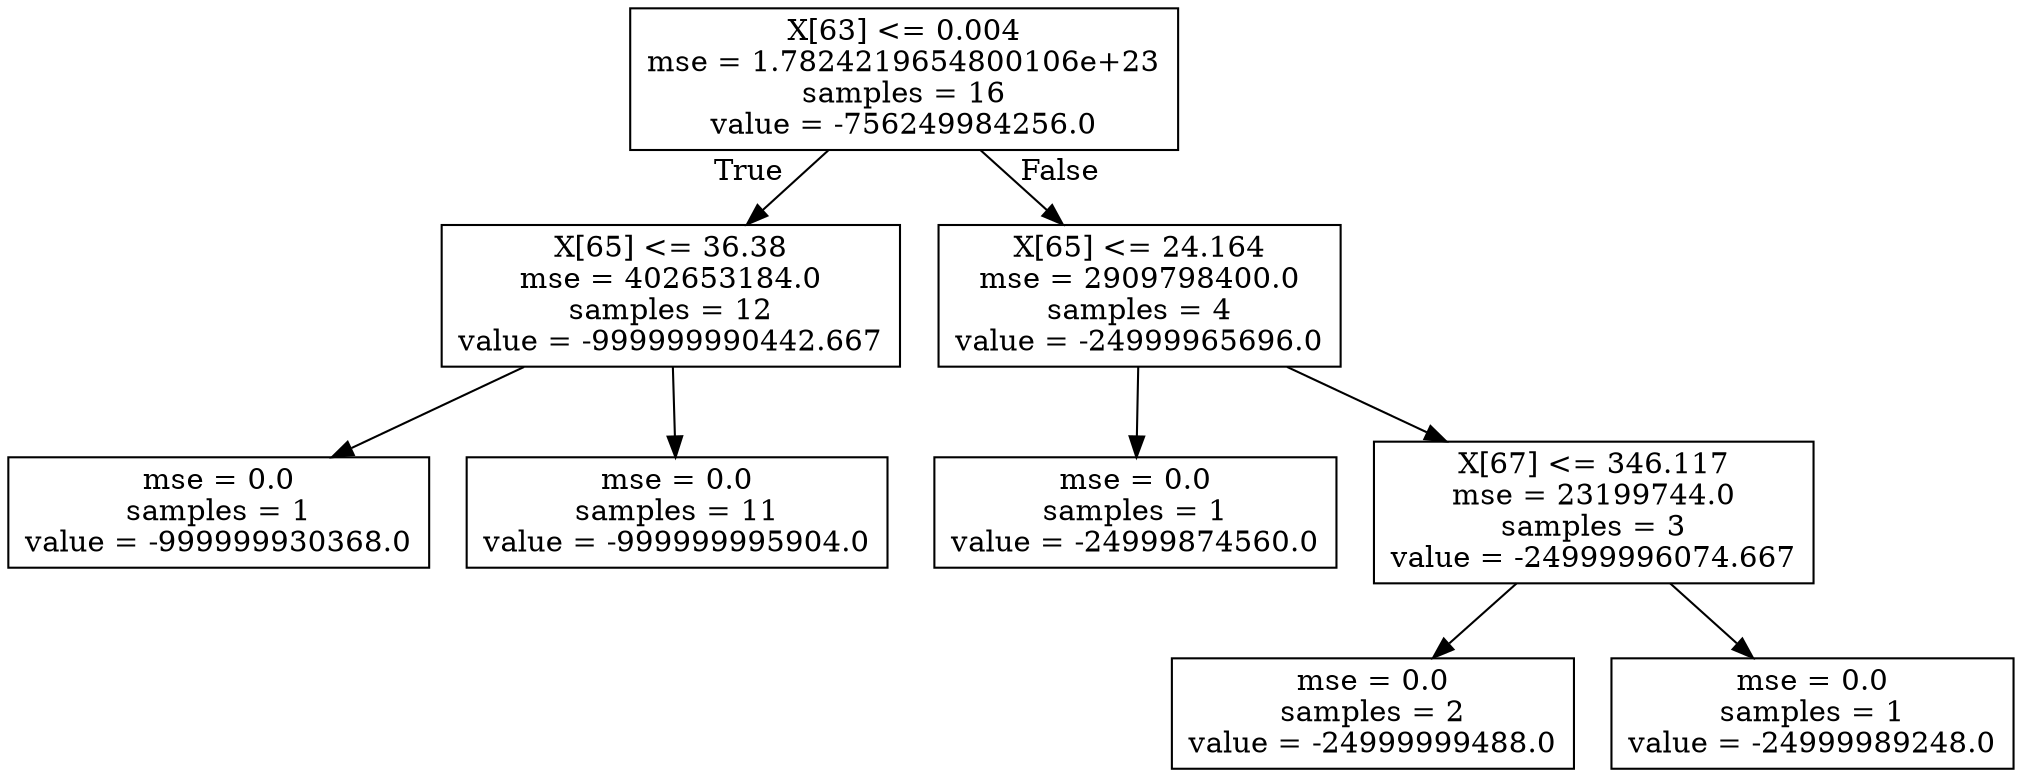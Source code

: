 digraph Tree {
node [shape=box] ;
0 [label="X[63] <= 0.004\nmse = 1.7824219654800106e+23\nsamples = 16\nvalue = -756249984256.0"] ;
1 [label="X[65] <= 36.38\nmse = 402653184.0\nsamples = 12\nvalue = -999999990442.667"] ;
0 -> 1 [labeldistance=2.5, labelangle=45, headlabel="True"] ;
2 [label="mse = 0.0\nsamples = 1\nvalue = -999999930368.0"] ;
1 -> 2 ;
3 [label="mse = 0.0\nsamples = 11\nvalue = -999999995904.0"] ;
1 -> 3 ;
4 [label="X[65] <= 24.164\nmse = 2909798400.0\nsamples = 4\nvalue = -24999965696.0"] ;
0 -> 4 [labeldistance=2.5, labelangle=-45, headlabel="False"] ;
5 [label="mse = 0.0\nsamples = 1\nvalue = -24999874560.0"] ;
4 -> 5 ;
6 [label="X[67] <= 346.117\nmse = 23199744.0\nsamples = 3\nvalue = -24999996074.667"] ;
4 -> 6 ;
7 [label="mse = 0.0\nsamples = 2\nvalue = -24999999488.0"] ;
6 -> 7 ;
8 [label="mse = 0.0\nsamples = 1\nvalue = -24999989248.0"] ;
6 -> 8 ;
}
